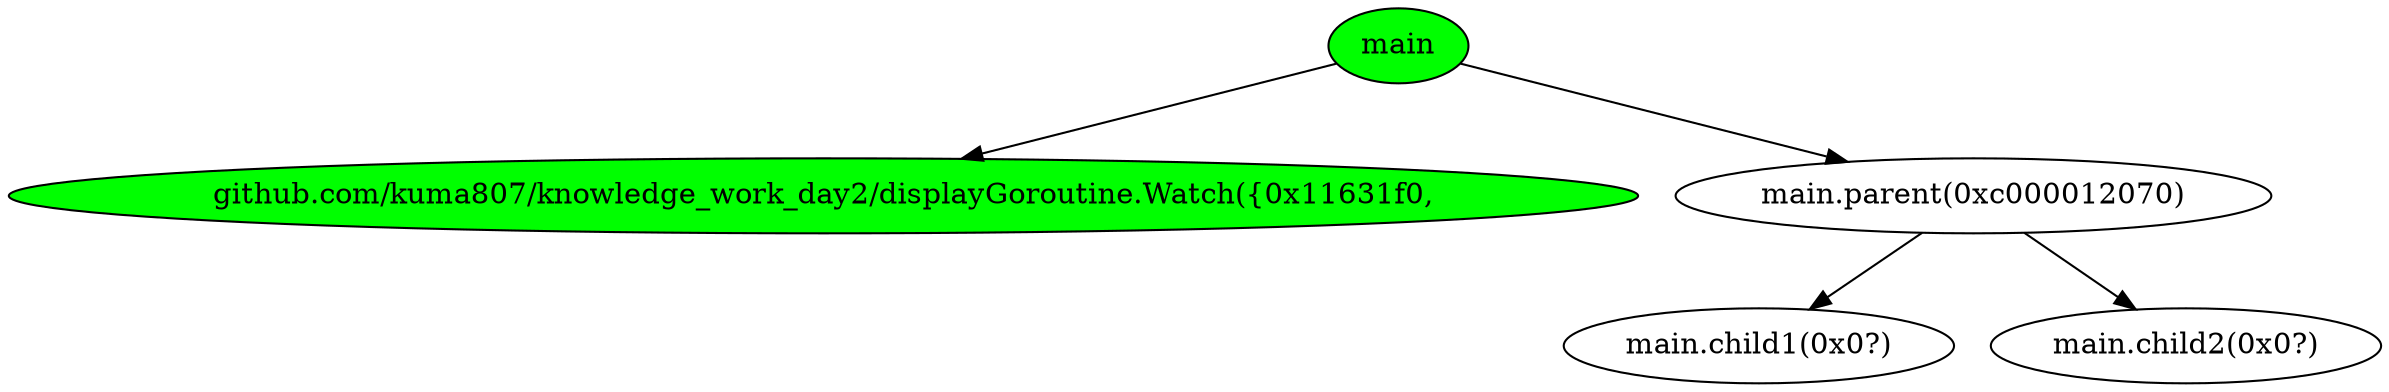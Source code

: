 digraph G {
	"main"->"github.com/kuma807/knowledge_work_day2/displayGoroutine.Watch({0x11631f0,";
	"main"->"main.parent(0xc000012070)";
	"main.parent(0xc000012070)"->"main.child1(0x0?)";
	"main.parent(0xc000012070)"->"main.child2(0x0?)";
	"github.com/kuma807/knowledge_work_day2/displayGoroutine.Watch({0x11631f0," [ fillcolor="#00FF00", style="solid,filled" ];
	"main" [ fillcolor="#00FF00", style="solid,filled" ];
	"main.child1(0x0?)";
	"main.child2(0x0?)";
	"main.parent(0xc000012070)";

}
